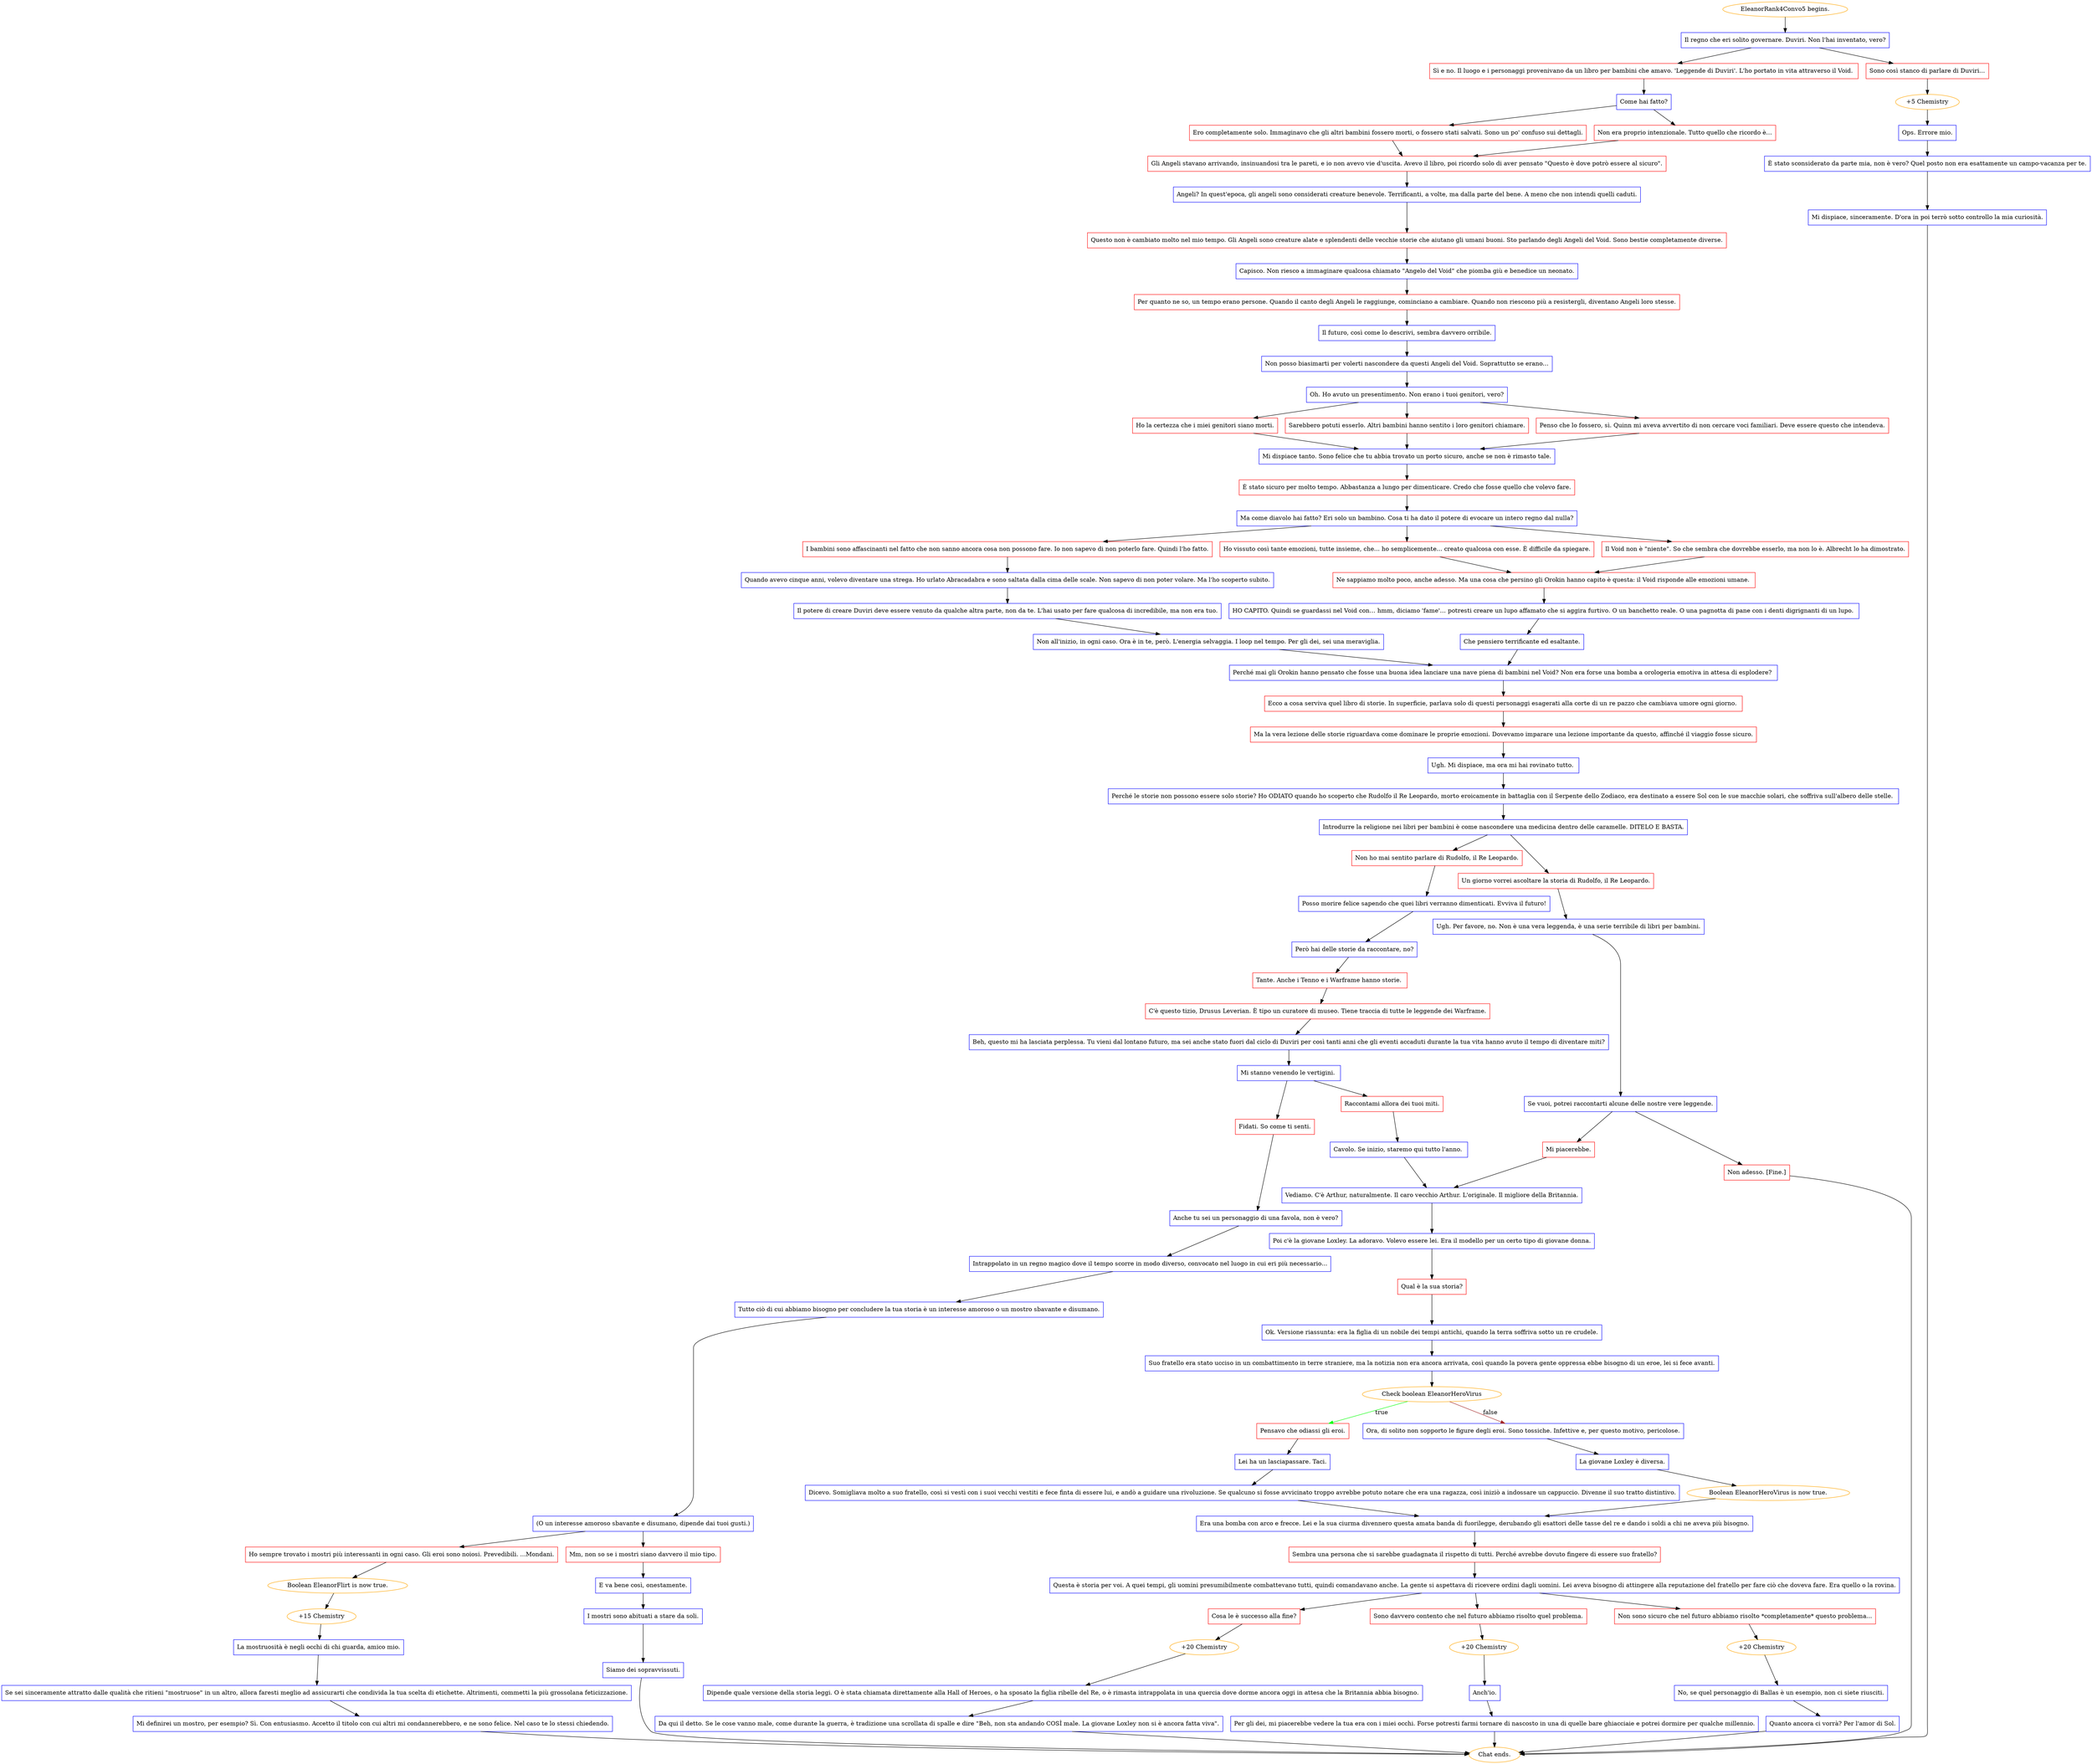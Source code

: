 digraph {
	"EleanorRank4Convo5 begins." [color=orange];
		"EleanorRank4Convo5 begins." -> j1127289515;
	j1127289515 [label="Il regno che eri solito governare. Duviri. Non l'hai inventato, vero?",shape=box,color=blue];
		j1127289515 -> j886317803;
		j1127289515 -> j445648884;
	j886317803 [label="Sì e no. Il luogo e i personaggi provenivano da un libro per bambini che amavo. 'Leggende di Duviri'. L'ho portato in vita attraverso il Void. ",shape=box,color=red];
		j886317803 -> j1756432318;
	j445648884 [label="Sono così stanco di parlare di Duviri...",shape=box,color=red];
		j445648884 -> j1924925599;
	j1756432318 [label="Come hai fatto?",shape=box,color=blue];
		j1756432318 -> j1297988853;
		j1756432318 -> j3888623902;
	j1924925599 [label="+5 Chemistry",color=orange];
		j1924925599 -> j2446418475;
	j1297988853 [label="Ero completamente solo. Immaginavo che gli altri bambini fossero morti, o fossero stati salvati. Sono un po' confuso sui dettagli.",shape=box,color=red];
		j1297988853 -> j429117884;
	j3888623902 [label="Non era proprio intenzionale. Tutto quello che ricordo è…",shape=box,color=red];
		j3888623902 -> j429117884;
	j2446418475 [label="Ops. Errore mio.",shape=box,color=blue];
		j2446418475 -> j3959527610;
	j429117884 [label="Gli Angeli stavano arrivando, insinuandosi tra le pareti, e io non avevo vie d'uscita. Avevo il libro, poi ricordo solo di aver pensato \"Questo è dove potrò essere al sicuro\".",shape=box,color=red];
		j429117884 -> j3988240798;
	j3959527610 [label="È stato sconsiderato da parte mia, non è vero? Quel posto non era esattamente un campo-vacanza per te.",shape=box,color=blue];
		j3959527610 -> j640888095;
	j3988240798 [label="Angeli? In quest'epoca, gli angeli sono considerati creature benevole. Terrificanti, a volte, ma dalla parte del bene. A meno che non intendi quelli caduti.",shape=box,color=blue];
		j3988240798 -> j2759843044;
	j640888095 [label="Mi dispiace, sinceramente. D'ora in poi terrò sotto controllo la mia curiosità.",shape=box,color=blue];
		j640888095 -> "Chat ends.";
	j2759843044 [label="Questo non è cambiato molto nel mio tempo. Gli Angeli sono creature alate e splendenti delle vecchie storie che aiutano gli umani buoni. Sto parlando degli Angeli del Void. Sono bestie completamente diverse.",shape=box,color=red];
		j2759843044 -> j3180578632;
	"Chat ends." [color=orange];
	j3180578632 [label="Capisco. Non riesco a immaginare qualcosa chiamato \"Angelo del Void\" che piomba giù e benedice un neonato.",shape=box,color=blue];
		j3180578632 -> j2082245093;
	j2082245093 [label="Per quanto ne so, un tempo erano persone. Quando il canto degli Angeli le raggiunge, cominciano a cambiare. Quando non riescono più a resistergli, diventano Angeli loro stesse.",shape=box,color=red];
		j2082245093 -> j2250551203;
	j2250551203 [label="Il futuro, così come lo descrivi, sembra davvero orribile.",shape=box,color=blue];
		j2250551203 -> j1805877097;
	j1805877097 [label="Non posso biasimarti per volerti nascondere da questi Angeli del Void. Soprattutto se erano…",shape=box,color=blue];
		j1805877097 -> j2207296253;
	j2207296253 [label="Oh. Ho avuto un presentimento. Non erano i tuoi genitori, vero?",shape=box,color=blue];
		j2207296253 -> j3781085395;
		j2207296253 -> j3505770584;
		j2207296253 -> j3908486661;
	j3781085395 [label="Ho la certezza che i miei genitori siano morti.",shape=box,color=red];
		j3781085395 -> j2845391052;
	j3505770584 [label="Sarebbero potuti esserlo. Altri bambini hanno sentito i loro genitori chiamare.",shape=box,color=red];
		j3505770584 -> j2845391052;
	j3908486661 [label="Penso che lo fossero, sì. Quinn mi aveva avvertito di non cercare voci familiari. Deve essere questo che intendeva.",shape=box,color=red];
		j3908486661 -> j2845391052;
	j2845391052 [label="Mi dispiace tanto. Sono felice che tu abbia trovato un porto sicuro, anche se non è rimasto tale.",shape=box,color=blue];
		j2845391052 -> j2959067083;
	j2959067083 [label="È stato sicuro per molto tempo. Abbastanza a lungo per dimenticare. Credo che fosse quello che volevo fare.",shape=box,color=red];
		j2959067083 -> j1739198944;
	j1739198944 [label="Ma come diavolo hai fatto? Eri solo un bambino. Cosa ti ha dato il potere di evocare un intero regno dal nulla?",shape=box,color=blue];
		j1739198944 -> j4061568620;
		j1739198944 -> j394792496;
		j1739198944 -> j1263147972;
	j4061568620 [label="I bambini sono affascinanti nel fatto che non sanno ancora cosa non possono fare. Io non sapevo di non poterlo fare. Quindi l'ho fatto.",shape=box,color=red];
		j4061568620 -> j3300366879;
	j394792496 [label="Ho vissuto così tante emozioni, tutte insieme, che... ho semplicemente... creato qualcosa con esse. È difficile da spiegare.",shape=box,color=red];
		j394792496 -> j1640675610;
	j1263147972 [label="Il Void non è \"niente\". So che sembra che dovrebbe esserlo, ma non lo è. Albrecht lo ha dimostrato.",shape=box,color=red];
		j1263147972 -> j1640675610;
	j3300366879 [label="Quando avevo cinque anni, volevo diventare una strega. Ho urlato Abracadabra e sono saltata dalla cima delle scale. Non sapevo di non poter volare. Ma l'ho scoperto subito.",shape=box,color=blue];
		j3300366879 -> j1836220422;
	j1640675610 [label="Ne sappiamo molto poco, anche adesso. Ma una cosa che persino gli Orokin hanno capito è questa: il Void risponde alle emozioni umane. ",shape=box,color=red];
		j1640675610 -> j2756349514;
	j1836220422 [label="Il potere di creare Duviri deve essere venuto da qualche altra parte, non da te. L'hai usato per fare qualcosa di incredibile, ma non era tuo.",shape=box,color=blue];
		j1836220422 -> j538310417;
	j2756349514 [label="HO CAPITO. Quindi se guardassi nel Void con… hmm, diciamo 'fame'… potresti creare un lupo affamato che si aggira furtivo. O un banchetto reale. O una pagnotta di pane con i denti digrignanti di un lupo. ",shape=box,color=blue];
		j2756349514 -> j4271657356;
	j538310417 [label="Non all'inizio, in ogni caso. Ora è in te, però. L'energia selvaggia. I loop nel tempo. Per gli dei, sei una meraviglia.",shape=box,color=blue];
		j538310417 -> j2141825513;
	j4271657356 [label="Che pensiero terrificante ed esaltante.",shape=box,color=blue];
		j4271657356 -> j2141825513;
	j2141825513 [label="Perché mai gli Orokin hanno pensato che fosse una buona idea lanciare una nave piena di bambini nel Void? Non era forse una bomba a orologeria emotiva in attesa di esplodere? ",shape=box,color=blue];
		j2141825513 -> j2983251010;
	j2983251010 [label="Ecco a cosa serviva quel libro di storie. In superficie, parlava solo di questi personaggi esagerati alla corte di un re pazzo che cambiava umore ogni giorno. ",shape=box,color=red];
		j2983251010 -> j2841693418;
	j2841693418 [label="Ma la vera lezione delle storie riguardava come dominare le proprie emozioni. Dovevamo imparare una lezione importante da questo, affinché il viaggio fosse sicuro.",shape=box,color=red];
		j2841693418 -> j1862014656;
	j1862014656 [label="Ugh. Mi dispiace, ma ora mi hai rovinato tutto. ",shape=box,color=blue];
		j1862014656 -> j3265696846;
	j3265696846 [label="Perché le storie non possono essere solo storie? Ho ODIATO quando ho scoperto che Rudolfo il Re Leopardo, morto eroicamente in battaglia con il Serpente dello Zodiaco, era destinato a essere Sol con le sue macchie solari, che soffriva sull'albero delle stelle. ",shape=box,color=blue];
		j3265696846 -> j2749542088;
	j2749542088 [label="Introdurre la religione nei libri per bambini è come nascondere una medicina dentro delle caramelle. DITELO E BASTA.",shape=box,color=blue];
		j2749542088 -> j1963150572;
		j2749542088 -> j200979942;
	j1963150572 [label="Non ho mai sentito parlare di Rudolfo, il Re Leopardo.",shape=box,color=red];
		j1963150572 -> j2343189158;
	j200979942 [label="Un giorno vorrei ascoltare la storia di Rudolfo, il Re Leopardo.",shape=box,color=red];
		j200979942 -> j1437913260;
	j2343189158 [label="Posso morire felice sapendo che quei libri verranno dimenticati. Evviva il futuro!",shape=box,color=blue];
		j2343189158 -> j818847526;
	j1437913260 [label="Ugh. Per favore, no. Non è una vera leggenda, è una serie terribile di libri per bambini.",shape=box,color=blue];
		j1437913260 -> j2983015218;
	j818847526 [label="Però hai delle storie da raccontare, no?",shape=box,color=blue];
		j818847526 -> j3154164742;
	j2983015218 [label="Se vuoi, potrei raccontarti alcune delle nostre vere leggende.",shape=box,color=blue];
		j2983015218 -> j2219301144;
		j2983015218 -> j2599582665;
	j3154164742 [label="Tante. Anche i Tenno e i Warframe hanno storie. ",shape=box,color=red];
		j3154164742 -> j3631204798;
	j2219301144 [label="Mi piacerebbe.",shape=box,color=red];
		j2219301144 -> j1300262532;
	j2599582665 [label="Non adesso. [Fine.]",shape=box,color=red];
		j2599582665 -> "Chat ends.";
	j3631204798 [label="C'è questo tizio, Drusus Leverian. È tipo un curatore di museo. Tiene traccia di tutte le leggende dei Warframe.",shape=box,color=red];
		j3631204798 -> j59426981;
	j1300262532 [label="Vediamo. C'è Arthur, naturalmente. Il caro vecchio Arthur. L'originale. Il migliore della Britannia.",shape=box,color=blue];
		j1300262532 -> j2840554272;
	j59426981 [label="Beh, questo mi ha lasciata perplessa. Tu vieni dal lontano futuro, ma sei anche stato fuori dal ciclo di Duviri per così tanti anni che gli eventi accaduti durante la tua vita hanno avuto il tempo di diventare miti?",shape=box,color=blue];
		j59426981 -> j1348191714;
	j2840554272 [label="Poi c'è la giovane Loxley. La adoravo. Volevo essere lei. Era il modello per un certo tipo di giovane donna.",shape=box,color=blue];
		j2840554272 -> j866804925;
	j1348191714 [label="Mi stanno venendo le vertigini. ",shape=box,color=blue];
		j1348191714 -> j2348186486;
		j1348191714 -> j3106777268;
	j866804925 [label="Qual è la sua storia?",shape=box,color=red];
		j866804925 -> j1677757656;
	j2348186486 [label="Fidati. So come ti senti.",shape=box,color=red];
		j2348186486 -> j687454050;
	j3106777268 [label="Raccontami allora dei tuoi miti.",shape=box,color=red];
		j3106777268 -> j2690291859;
	j1677757656 [label="Ok. Versione riassunta: era la figlia di un nobile dei tempi antichi, quando la terra soffriva sotto un re crudele.",shape=box,color=blue];
		j1677757656 -> j3729780132;
	j687454050 [label="Anche tu sei un personaggio di una favola, non è vero?",shape=box,color=blue];
		j687454050 -> j1915579867;
	j2690291859 [label="Cavolo. Se inizio, staremo qui tutto l'anno. ",shape=box,color=blue];
		j2690291859 -> j1300262532;
	j3729780132 [label="Suo fratello era stato ucciso in un combattimento in terre straniere, ma la notizia non era ancora arrivata, così quando la povera gente oppressa ebbe bisogno di un eroe, lei si fece avanti.",shape=box,color=blue];
		j3729780132 -> j1630342508;
	j1915579867 [label="Intrappolato in un regno magico dove il tempo scorre in modo diverso, convocato nel luogo in cui eri più necessario...",shape=box,color=blue];
		j1915579867 -> j3668242901;
	j1630342508 [label="Check boolean EleanorHeroVirus",color=orange];
		j1630342508 -> j3892977461 [label=true,color=green];
		j1630342508 -> j3094612379 [label=false,color=brown];
	j3668242901 [label="Tutto ciò di cui abbiamo bisogno per concludere la tua storia è un interesse amoroso o un mostro sbavante e disumano.",shape=box,color=blue];
		j3668242901 -> j3470962909;
	j3892977461 [label="Pensavo che odiassi gli eroi.",shape=box,color=red];
		j3892977461 -> j691353139;
	j3094612379 [label="Ora, di solito non sopporto le figure degli eroi. Sono tossiche. Infettive e, per questo motivo, pericolose.",shape=box,color=blue];
		j3094612379 -> j705614666;
	j3470962909 [label="(O un interesse amoroso sbavante e disumano, dipende dai tuoi gusti.)",shape=box,color=blue];
		j3470962909 -> j1777851022;
		j3470962909 -> j3511240613;
	j691353139 [label="Lei ha un lasciapassare. Taci.",shape=box,color=blue];
		j691353139 -> j815600223;
	j705614666 [label="La giovane Loxley è diversa.",shape=box,color=blue];
		j705614666 -> j3079490363;
	j1777851022 [label="Ho sempre trovato i mostri più interessanti in ogni caso. Gli eroi sono noiosi. Prevedibili. ...Mondani.",shape=box,color=red];
		j1777851022 -> j2410803788;
	j3511240613 [label="Mm, non so se i mostri siano davvero il mio tipo.",shape=box,color=red];
		j3511240613 -> j3884121166;
	j815600223 [label="Dicevo. Somigliava molto a suo fratello, così si vestì con i suoi vecchi vestiti e fece finta di essere lui, e andò a guidare una rivoluzione. Se qualcuno si fosse avvicinato troppo avrebbe potuto notare che era una ragazza, così iniziò a indossare un cappuccio. Divenne il suo tratto distintivo.",shape=box,color=blue];
		j815600223 -> j2531289399;
	j3079490363 [label="Boolean EleanorHeroVirus is now true.",color=orange];
		j3079490363 -> j2531289399;
	j2410803788 [label="Boolean EleanorFlirt is now true.",color=orange];
		j2410803788 -> j2952389835;
	j3884121166 [label="E va bene così, onestamente.",shape=box,color=blue];
		j3884121166 -> j1436268568;
	j2531289399 [label="Era una bomba con arco e frecce. Lei e la sua ciurma divennero questa amata banda di fuorilegge, derubando gli esattori delle tasse del re e dando i soldi a chi ne aveva più bisogno.",shape=box,color=blue];
		j2531289399 -> j1205976687;
	j2952389835 [label="+15 Chemistry",color=orange];
		j2952389835 -> j1423353022;
	j1436268568 [label="I mostri sono abituati a stare da soli.",shape=box,color=blue];
		j1436268568 -> j2648820332;
	j1205976687 [label="Sembra una persona che si sarebbe guadagnata il rispetto di tutti. Perché avrebbe dovuto fingere di essere suo fratello?",shape=box,color=red];
		j1205976687 -> j2777689464;
	j1423353022 [label="La mostruosità è negli occhi di chi guarda, amico mio.",shape=box,color=blue];
		j1423353022 -> j2296304836;
	j2648820332 [label="Siamo dei sopravvissuti.",shape=box,color=blue];
		j2648820332 -> "Chat ends.";
	j2777689464 [label="Questa è storia per voi. A quei tempi, gli uomini presumibilmente combattevano tutti, quindi comandavano anche. La gente si aspettava di ricevere ordini dagli uomini. Lei aveva bisogno di attingere alla reputazione del fratello per fare ciò che doveva fare. Era quello o la rovina.",shape=box,color=blue];
		j2777689464 -> j730043312;
		j2777689464 -> j3254497148;
		j2777689464 -> j3519182442;
	j2296304836 [label="Se sei sinceramente attratto dalle qualità che ritieni \"mostruose\" in un altro, allora faresti meglio ad assicurarti che condivida la tua scelta di etichette. Altrimenti, commetti la più grossolana feticizzazione.",shape=box,color=blue];
		j2296304836 -> j2551798958;
	j730043312 [label="Cosa le è successo alla fine?",shape=box,color=red];
		j730043312 -> j2471137992;
	j3254497148 [label="Sono davvero contento che nel futuro abbiamo risolto quel problema.",shape=box,color=red];
		j3254497148 -> j146087410;
	j3519182442 [label="Non sono sicuro che nel futuro abbiamo risolto *completamente* questo problema...",shape=box,color=red];
		j3519182442 -> j3329143125;
	j2551798958 [label="Mi definirei un mostro, per esempio? Sì. Con entusiasmo. Accetto il titolo con cui altri mi condannerebbero, e ne sono felice. Nel caso te lo stessi chiedendo.",shape=box,color=blue];
		j2551798958 -> "Chat ends.";
	j2471137992 [label="+20 Chemistry",color=orange];
		j2471137992 -> j554218781;
	j146087410 [label="+20 Chemistry",color=orange];
		j146087410 -> j1579966739;
	j3329143125 [label="+20 Chemistry",color=orange];
		j3329143125 -> j551827254;
	j554218781 [label="Dipende quale versione della storia leggi. O è stata chiamata direttamente alla Hall of Heroes, o ha sposato la figlia ribelle del Re, o è rimasta intrappolata in una quercia dove dorme ancora oggi in attesa che la Britannia abbia bisogno.",shape=box,color=blue];
		j554218781 -> j3793942481;
	j1579966739 [label="Anch'io.",shape=box,color=blue];
		j1579966739 -> j2270517694;
	j551827254 [label="No, se quel personaggio di Ballas è un esempio, non ci siete riusciti.",shape=box,color=blue];
		j551827254 -> j3261062251;
	j3793942481 [label="Da qui il detto. Se le cose vanno male, come durante la guerra, è tradizione una scrollata di spalle e dire \"Beh, non sta andando COSÌ male. La giovane Loxley non si è ancora fatta viva\".",shape=box,color=blue];
		j3793942481 -> "Chat ends.";
	j2270517694 [label="Per gli dei, mi piacerebbe vedere la tua era con i miei occhi. Forse potresti farmi tornare di nascosto in una di quelle bare ghiacciaie e potrei dormire per qualche millennio.",shape=box,color=blue];
		j2270517694 -> "Chat ends.";
	j3261062251 [label="Quanto ancora ci vorrà? Per l'amor di Sol.",shape=box,color=blue];
		j3261062251 -> "Chat ends.";
}